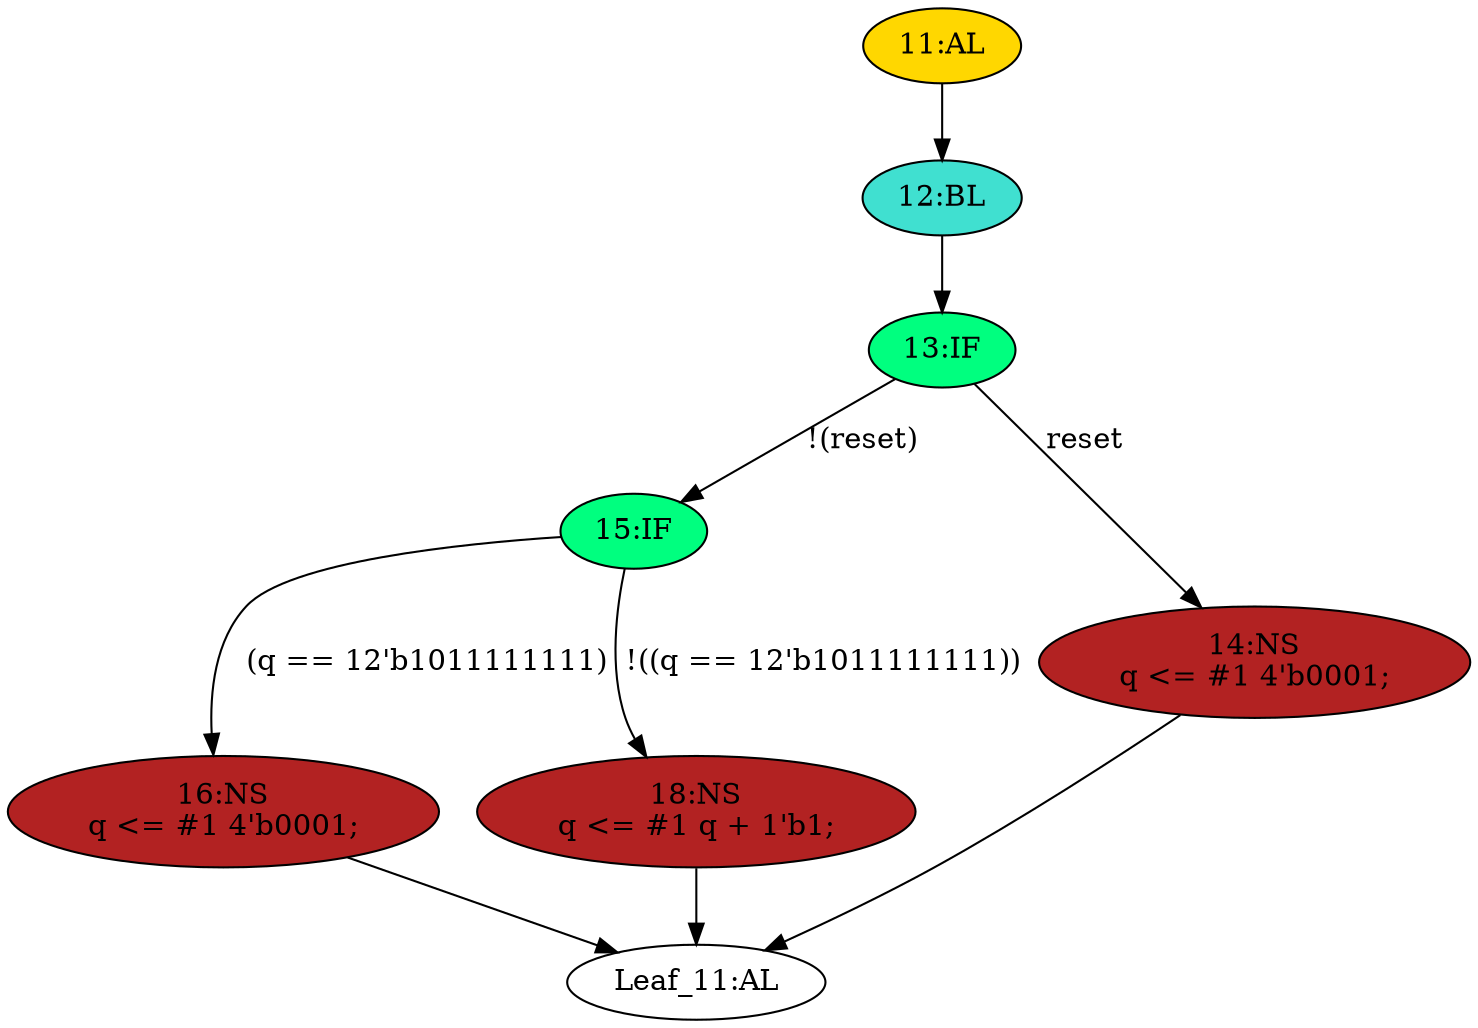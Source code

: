 strict digraph "" {
	node [label="\N"];
	"13:IF"	[ast="<pyverilog.vparser.ast.IfStatement object at 0x7f7c0c799c90>",
		fillcolor=springgreen,
		label="13:IF",
		statements="[]",
		style=filled,
		typ=IfStatement];
	"15:IF"	[ast="<pyverilog.vparser.ast.IfStatement object at 0x7f7c0c799d10>",
		fillcolor=springgreen,
		label="15:IF",
		statements="[]",
		style=filled,
		typ=IfStatement];
	"13:IF" -> "15:IF"	[cond="['reset']",
		label="!(reset)",
		lineno=13];
	"14:NS"	[ast="<pyverilog.vparser.ast.NonblockingSubstitution object at 0x7f7c0c799e90>",
		fillcolor=firebrick,
		label="14:NS
q <= #1 4'b0001;",
		statements="[<pyverilog.vparser.ast.NonblockingSubstitution object at 0x7f7c0c799e90>]",
		style=filled,
		typ=NonblockingSubstitution];
	"13:IF" -> "14:NS"	[cond="['reset']",
		label=reset,
		lineno=13];
	"16:NS"	[ast="<pyverilog.vparser.ast.NonblockingSubstitution object at 0x7f7c0c799550>",
		fillcolor=firebrick,
		label="16:NS
q <= #1 4'b0001;",
		statements="[<pyverilog.vparser.ast.NonblockingSubstitution object at 0x7f7c0c799550>]",
		style=filled,
		typ=NonblockingSubstitution];
	"Leaf_11:AL"	[def_var="['q']",
		label="Leaf_11:AL"];
	"16:NS" -> "Leaf_11:AL"	[cond="[]",
		lineno=None];
	"18:NS"	[ast="<pyverilog.vparser.ast.NonblockingSubstitution object at 0x7f7c0c799890>",
		fillcolor=firebrick,
		label="18:NS
q <= #1 q + 1'b1;",
		statements="[<pyverilog.vparser.ast.NonblockingSubstitution object at 0x7f7c0c799890>]",
		style=filled,
		typ=NonblockingSubstitution];
	"18:NS" -> "Leaf_11:AL"	[cond="[]",
		lineno=None];
	"15:IF" -> "16:NS"	[cond="['q']",
		label="(q == 12'b1011111111)",
		lineno=15];
	"15:IF" -> "18:NS"	[cond="['q']",
		label="!((q == 12'b1011111111))",
		lineno=15];
	"12:BL"	[ast="<pyverilog.vparser.ast.Block object at 0x7f7c0c799c50>",
		fillcolor=turquoise,
		label="12:BL",
		statements="[]",
		style=filled,
		typ=Block];
	"12:BL" -> "13:IF"	[cond="[]",
		lineno=None];
	"11:AL"	[ast="<pyverilog.vparser.ast.Always object at 0x7f7c0c799ad0>",
		clk_sens=True,
		fillcolor=gold,
		label="11:AL",
		sens="['clk', 'reset']",
		statements="[]",
		style=filled,
		typ=Always,
		use_var="['reset', 'q']"];
	"11:AL" -> "12:BL"	[cond="[]",
		lineno=None];
	"14:NS" -> "Leaf_11:AL"	[cond="[]",
		lineno=None];
}
